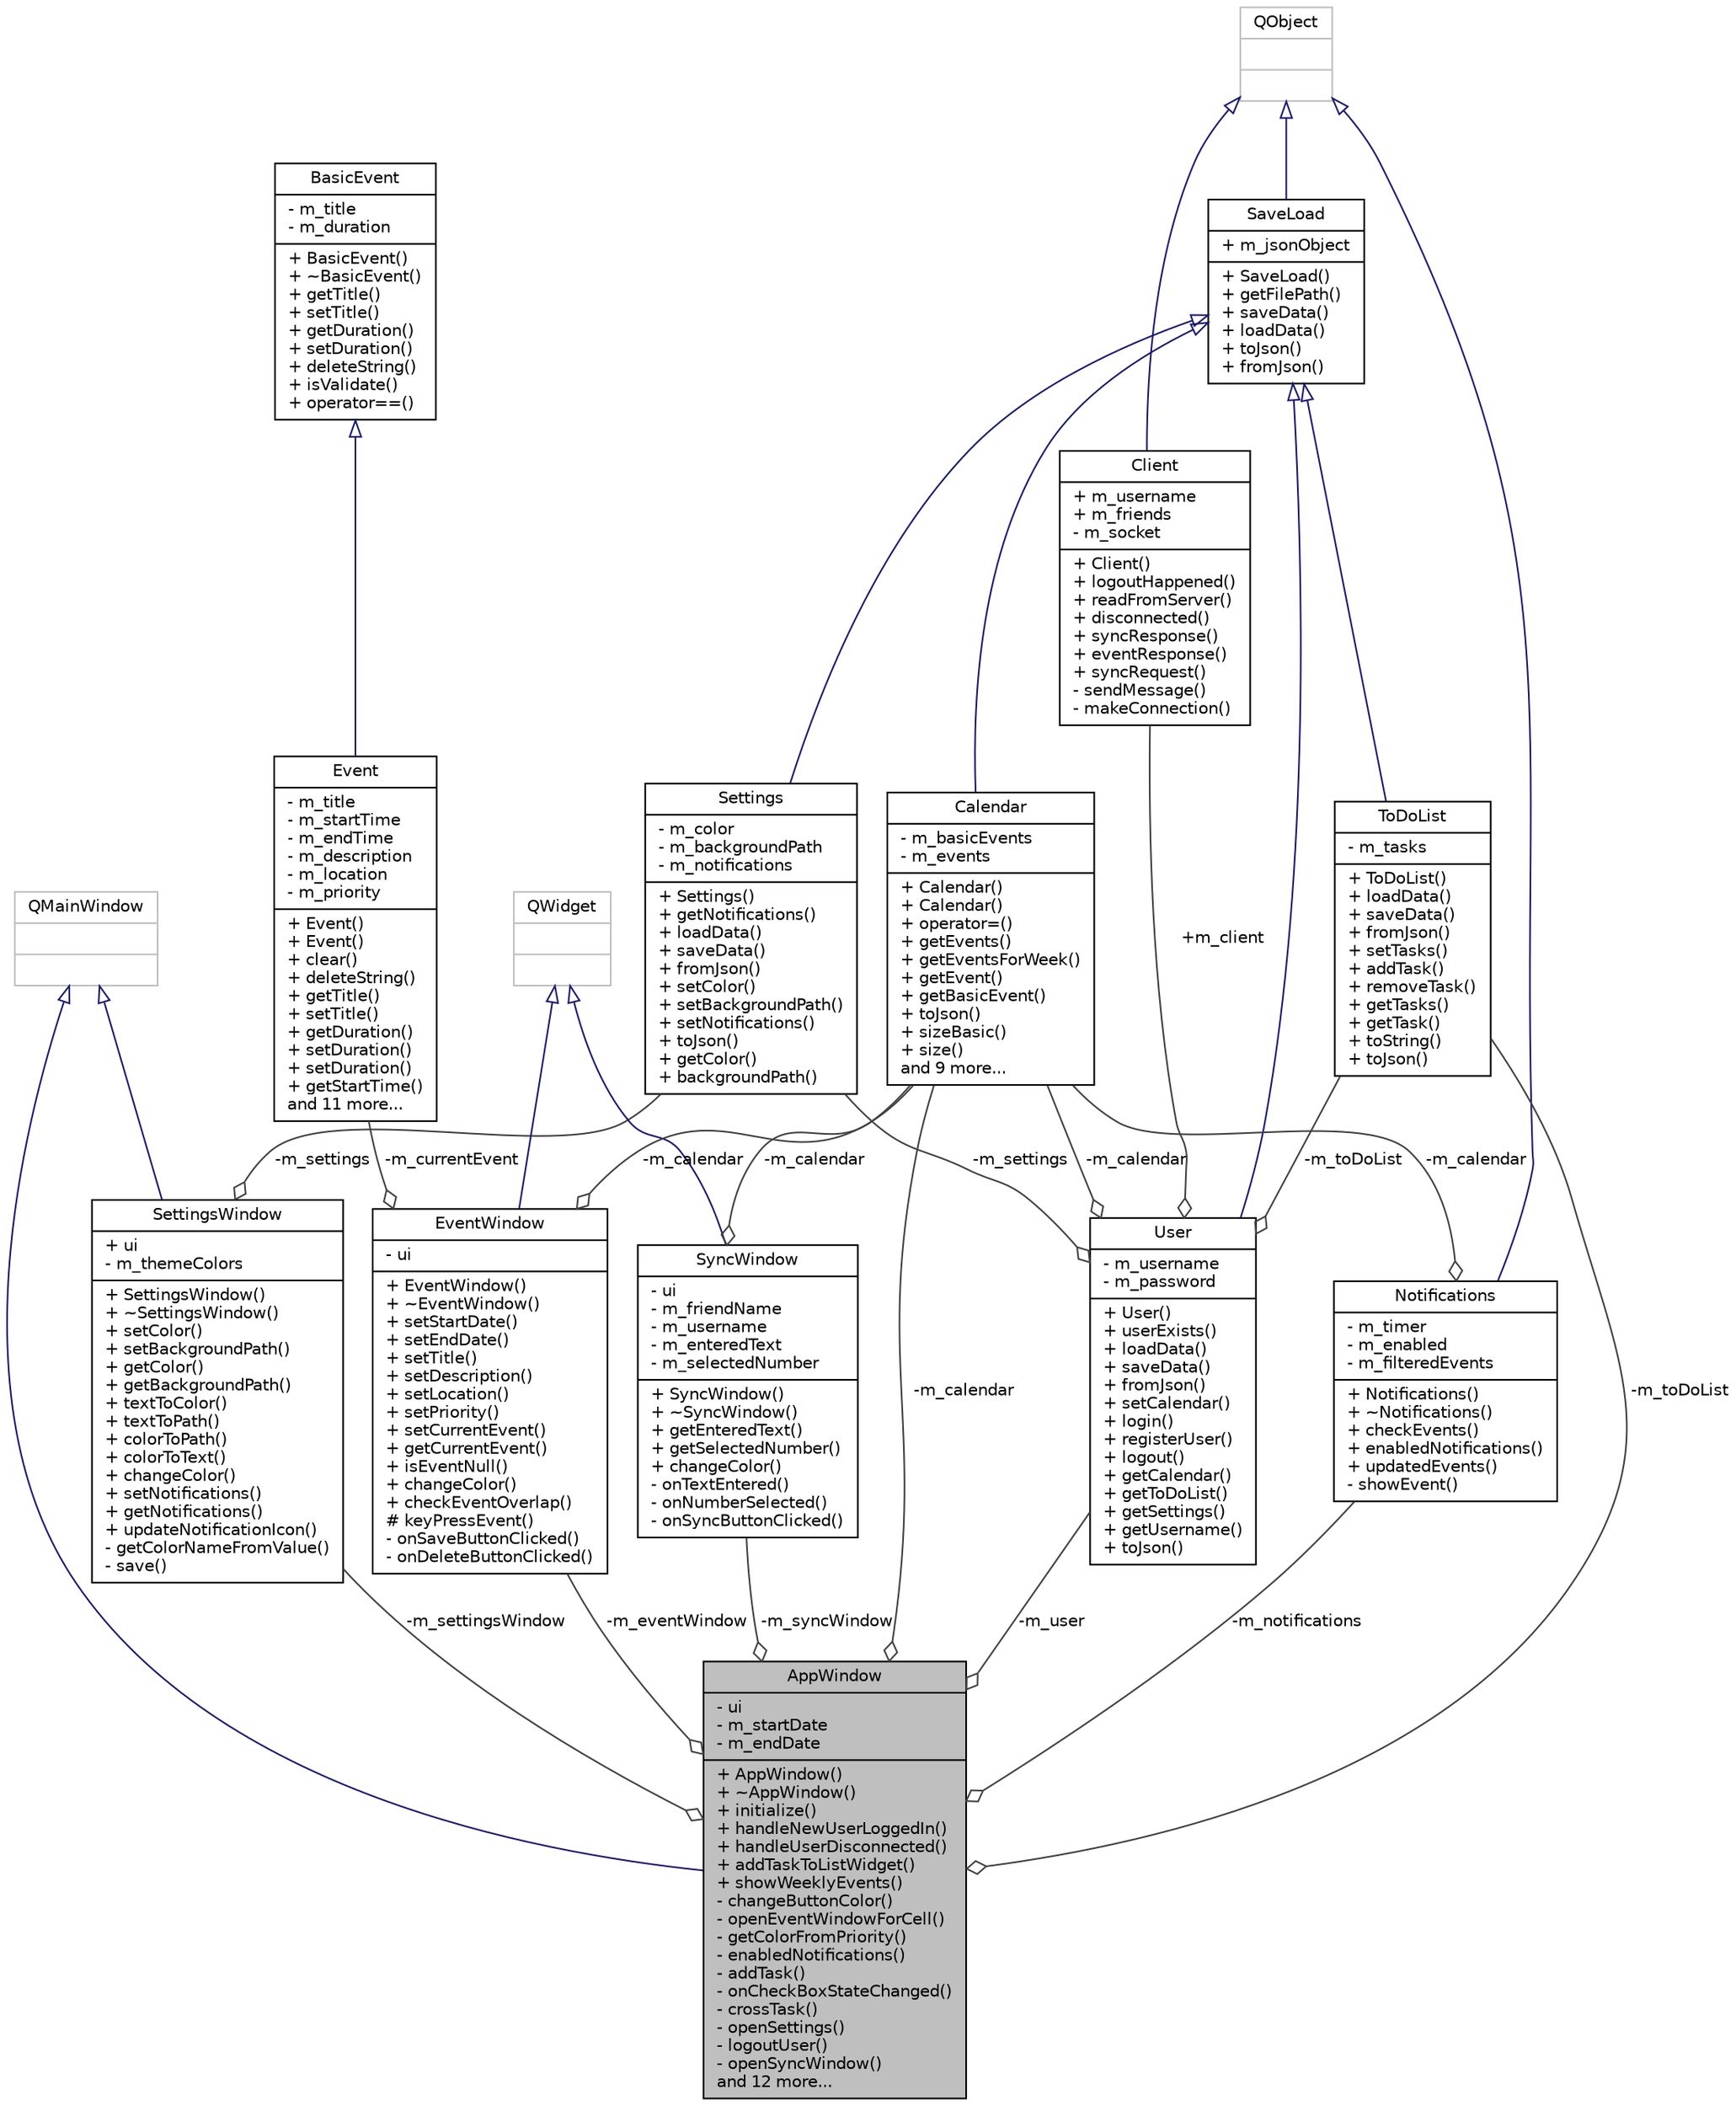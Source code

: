 digraph "AppWindow"
{
 // LATEX_PDF_SIZE
  edge [fontname="Helvetica",fontsize="10",labelfontname="Helvetica",labelfontsize="10"];
  node [fontname="Helvetica",fontsize="10",shape=record];
  Node1 [label="{AppWindow\n|- ui\l- m_startDate\l- m_endDate\l|+ AppWindow()\l+ ~AppWindow()\l+ initialize()\l+ handleNewUserLoggedIn()\l+ handleUserDisconnected()\l+ addTaskToListWidget()\l+ showWeeklyEvents()\l- changeButtonColor()\l- openEventWindowForCell()\l- getColorFromPriority()\l- enabledNotifications()\l- addTask()\l- onCheckBoxStateChanged()\l- crossTask()\l- openSettings()\l- logoutUser()\l- openSyncWindow()\land 12 more...\l}",height=0.2,width=0.4,color="black", fillcolor="grey75", style="filled", fontcolor="black",tooltip=" "];
  Node2 -> Node1 [dir="back",color="midnightblue",fontsize="10",style="solid",arrowtail="onormal",fontname="Helvetica"];
  Node2 [label="{QMainWindow\n||}",height=0.2,width=0.4,color="grey75", fillcolor="white", style="filled",tooltip=" "];
  Node3 -> Node1 [color="grey25",fontsize="10",style="solid",label=" -m_settingsWindow" ,arrowhead="odiamond",fontname="Helvetica"];
  Node3 [label="{SettingsWindow\n|+ ui\l- m_themeColors\l|+ SettingsWindow()\l+ ~SettingsWindow()\l+ setColor()\l+ setBackgroundPath()\l+ getColor()\l+ getBackgroundPath()\l+ textToColor()\l+ textToPath()\l+ colorToPath()\l+ colorToText()\l+ changeColor()\l+ setNotifications()\l+ getNotifications()\l+ updateNotificationIcon()\l- getColorNameFromValue()\l- save()\l}",height=0.2,width=0.4,color="black", fillcolor="white", style="filled",URL="$classSettingsWindow.html",tooltip=" "];
  Node2 -> Node3 [dir="back",color="midnightblue",fontsize="10",style="solid",arrowtail="onormal",fontname="Helvetica"];
  Node4 -> Node3 [color="grey25",fontsize="10",style="solid",label=" -m_settings" ,arrowhead="odiamond",fontname="Helvetica"];
  Node4 [label="{Settings\n|- m_color\l- m_backgroundPath\l- m_notifications\l|+ Settings()\l+ getNotifications()\l+ loadData()\l+ saveData()\l+ fromJson()\l+ setColor()\l+ setBackgroundPath()\l+ setNotifications()\l+ toJson()\l+ getColor()\l+ backgroundPath()\l}",height=0.2,width=0.4,color="black", fillcolor="white", style="filled",URL="$classSettings.html",tooltip=" "];
  Node5 -> Node4 [dir="back",color="midnightblue",fontsize="10",style="solid",arrowtail="onormal",fontname="Helvetica"];
  Node5 [label="{SaveLoad\n|+ m_jsonObject\l|+ SaveLoad()\l+ getFilePath()\l+ saveData()\l+ loadData()\l+ toJson()\l+ fromJson()\l}",height=0.2,width=0.4,color="black", fillcolor="white", style="filled",URL="$classSaveLoad.html",tooltip=" "];
  Node6 -> Node5 [dir="back",color="midnightblue",fontsize="10",style="solid",arrowtail="onormal",fontname="Helvetica"];
  Node6 [label="{QObject\n||}",height=0.2,width=0.4,color="grey75", fillcolor="white", style="filled",tooltip=" "];
  Node7 -> Node1 [color="grey25",fontsize="10",style="solid",label=" -m_toDoList" ,arrowhead="odiamond",fontname="Helvetica"];
  Node7 [label="{ToDoList\n|- m_tasks\l|+ ToDoList()\l+ loadData()\l+ saveData()\l+ fromJson()\l+ setTasks()\l+ addTask()\l+ removeTask()\l+ getTasks()\l+ getTask()\l+ toString()\l+ toJson()\l}",height=0.2,width=0.4,color="black", fillcolor="white", style="filled",URL="$classToDoList.html",tooltip=" "];
  Node5 -> Node7 [dir="back",color="midnightblue",fontsize="10",style="solid",arrowtail="onormal",fontname="Helvetica"];
  Node8 -> Node1 [color="grey25",fontsize="10",style="solid",label=" -m_eventWindow" ,arrowhead="odiamond",fontname="Helvetica"];
  Node8 [label="{EventWindow\n|- ui\l|+ EventWindow()\l+ ~EventWindow()\l+ setStartDate()\l+ setEndDate()\l+ setTitle()\l+ setDescription()\l+ setLocation()\l+ setPriority()\l+ setCurrentEvent()\l+ getCurrentEvent()\l+ isEventNull()\l+ changeColor()\l+ checkEventOverlap()\l# keyPressEvent()\l- onSaveButtonClicked()\l- onDeleteButtonClicked()\l}",height=0.2,width=0.4,color="black", fillcolor="white", style="filled",URL="$classEventWindow.html",tooltip=" "];
  Node9 -> Node8 [dir="back",color="midnightblue",fontsize="10",style="solid",arrowtail="onormal",fontname="Helvetica"];
  Node9 [label="{QWidget\n||}",height=0.2,width=0.4,color="grey75", fillcolor="white", style="filled",tooltip=" "];
  Node10 -> Node8 [color="grey25",fontsize="10",style="solid",label=" -m_currentEvent" ,arrowhead="odiamond",fontname="Helvetica"];
  Node10 [label="{Event\n|- m_title\l- m_startTime\l- m_endTime\l- m_description\l- m_location\l- m_priority\l|+ Event()\l+ Event()\l+ clear()\l+ deleteString()\l+ getTitle()\l+ setTitle()\l+ getDuration()\l+ setDuration()\l+ setDuration()\l+ getStartTime()\land 11 more...\l}",height=0.2,width=0.4,color="black", fillcolor="white", style="filled",URL="$classEvent.html",tooltip=" "];
  Node11 -> Node10 [dir="back",color="midnightblue",fontsize="10",style="solid",arrowtail="onormal",fontname="Helvetica"];
  Node11 [label="{BasicEvent\n|- m_title\l- m_duration\l|+ BasicEvent()\l+ ~BasicEvent()\l+ getTitle()\l+ setTitle()\l+ getDuration()\l+ setDuration()\l+ deleteString()\l+ isValidate()\l+ operator==()\l}",height=0.2,width=0.4,color="black", fillcolor="white", style="filled",URL="$classBasicEvent.html",tooltip=" "];
  Node12 -> Node8 [color="grey25",fontsize="10",style="solid",label=" -m_calendar" ,arrowhead="odiamond",fontname="Helvetica"];
  Node12 [label="{Calendar\n|- m_basicEvents\l- m_events\l|+ Calendar()\l+ Calendar()\l+ operator=()\l+ getEvents()\l+ getEventsForWeek()\l+ getEvent()\l+ getBasicEvent()\l+ toJson()\l+ sizeBasic()\l+ size()\land 9 more...\l}",height=0.2,width=0.4,color="black", fillcolor="white", style="filled",URL="$classCalendar.html",tooltip=" "];
  Node5 -> Node12 [dir="back",color="midnightblue",fontsize="10",style="solid",arrowtail="onormal",fontname="Helvetica"];
  Node13 -> Node1 [color="grey25",fontsize="10",style="solid",label=" -m_syncWindow" ,arrowhead="odiamond",fontname="Helvetica"];
  Node13 [label="{SyncWindow\n|- ui\l- m_friendName\l- m_username\l- m_enteredText\l- m_selectedNumber\l|+ SyncWindow()\l+ ~SyncWindow()\l+ getEnteredText()\l+ getSelectedNumber()\l+ changeColor()\l- onTextEntered()\l- onNumberSelected()\l- onSyncButtonClicked()\l}",height=0.2,width=0.4,color="black", fillcolor="white", style="filled",URL="$classSyncWindow.html",tooltip=" "];
  Node9 -> Node13 [dir="back",color="midnightblue",fontsize="10",style="solid",arrowtail="onormal",fontname="Helvetica"];
  Node12 -> Node13 [color="grey25",fontsize="10",style="solid",label=" -m_calendar" ,arrowhead="odiamond",fontname="Helvetica"];
  Node14 -> Node1 [color="grey25",fontsize="10",style="solid",label=" -m_user" ,arrowhead="odiamond",fontname="Helvetica"];
  Node14 [label="{User\n|- m_username\l- m_password\l|+ User()\l+ userExists()\l+ loadData()\l+ saveData()\l+ fromJson()\l+ setCalendar()\l+ login()\l+ registerUser()\l+ logout()\l+ getCalendar()\l+ getToDoList()\l+ getSettings()\l+ getUsername()\l+ toJson()\l}",height=0.2,width=0.4,color="black", fillcolor="white", style="filled",URL="$classUser.html",tooltip=" "];
  Node5 -> Node14 [dir="back",color="midnightblue",fontsize="10",style="solid",arrowtail="onormal",fontname="Helvetica"];
  Node7 -> Node14 [color="grey25",fontsize="10",style="solid",label=" -m_toDoList" ,arrowhead="odiamond",fontname="Helvetica"];
  Node4 -> Node14 [color="grey25",fontsize="10",style="solid",label=" -m_settings" ,arrowhead="odiamond",fontname="Helvetica"];
  Node15 -> Node14 [color="grey25",fontsize="10",style="solid",label=" +m_client" ,arrowhead="odiamond",fontname="Helvetica"];
  Node15 [label="{Client\n|+ m_username\l+ m_friends\l- m_socket\l|+ Client()\l+ logoutHappened()\l+ readFromServer()\l+ disconnected()\l+ syncResponse()\l+ eventResponse()\l+ syncRequest()\l- sendMessage()\l- makeConnection()\l}",height=0.2,width=0.4,color="black", fillcolor="white", style="filled",URL="$classClient.html",tooltip=" "];
  Node6 -> Node15 [dir="back",color="midnightblue",fontsize="10",style="solid",arrowtail="onormal",fontname="Helvetica"];
  Node12 -> Node14 [color="grey25",fontsize="10",style="solid",label=" -m_calendar" ,arrowhead="odiamond",fontname="Helvetica"];
  Node16 -> Node1 [color="grey25",fontsize="10",style="solid",label=" -m_notifications" ,arrowhead="odiamond",fontname="Helvetica"];
  Node16 [label="{Notifications\n|- m_timer\l- m_enabled\l- m_filteredEvents\l|+ Notifications()\l+ ~Notifications()\l+ checkEvents()\l+ enabledNotifications()\l+ updatedEvents()\l- showEvent()\l}",height=0.2,width=0.4,color="black", fillcolor="white", style="filled",URL="$classNotifications.html",tooltip=" "];
  Node6 -> Node16 [dir="back",color="midnightblue",fontsize="10",style="solid",arrowtail="onormal",fontname="Helvetica"];
  Node12 -> Node16 [color="grey25",fontsize="10",style="solid",label=" -m_calendar" ,arrowhead="odiamond",fontname="Helvetica"];
  Node12 -> Node1 [color="grey25",fontsize="10",style="solid",label=" -m_calendar" ,arrowhead="odiamond",fontname="Helvetica"];
}
